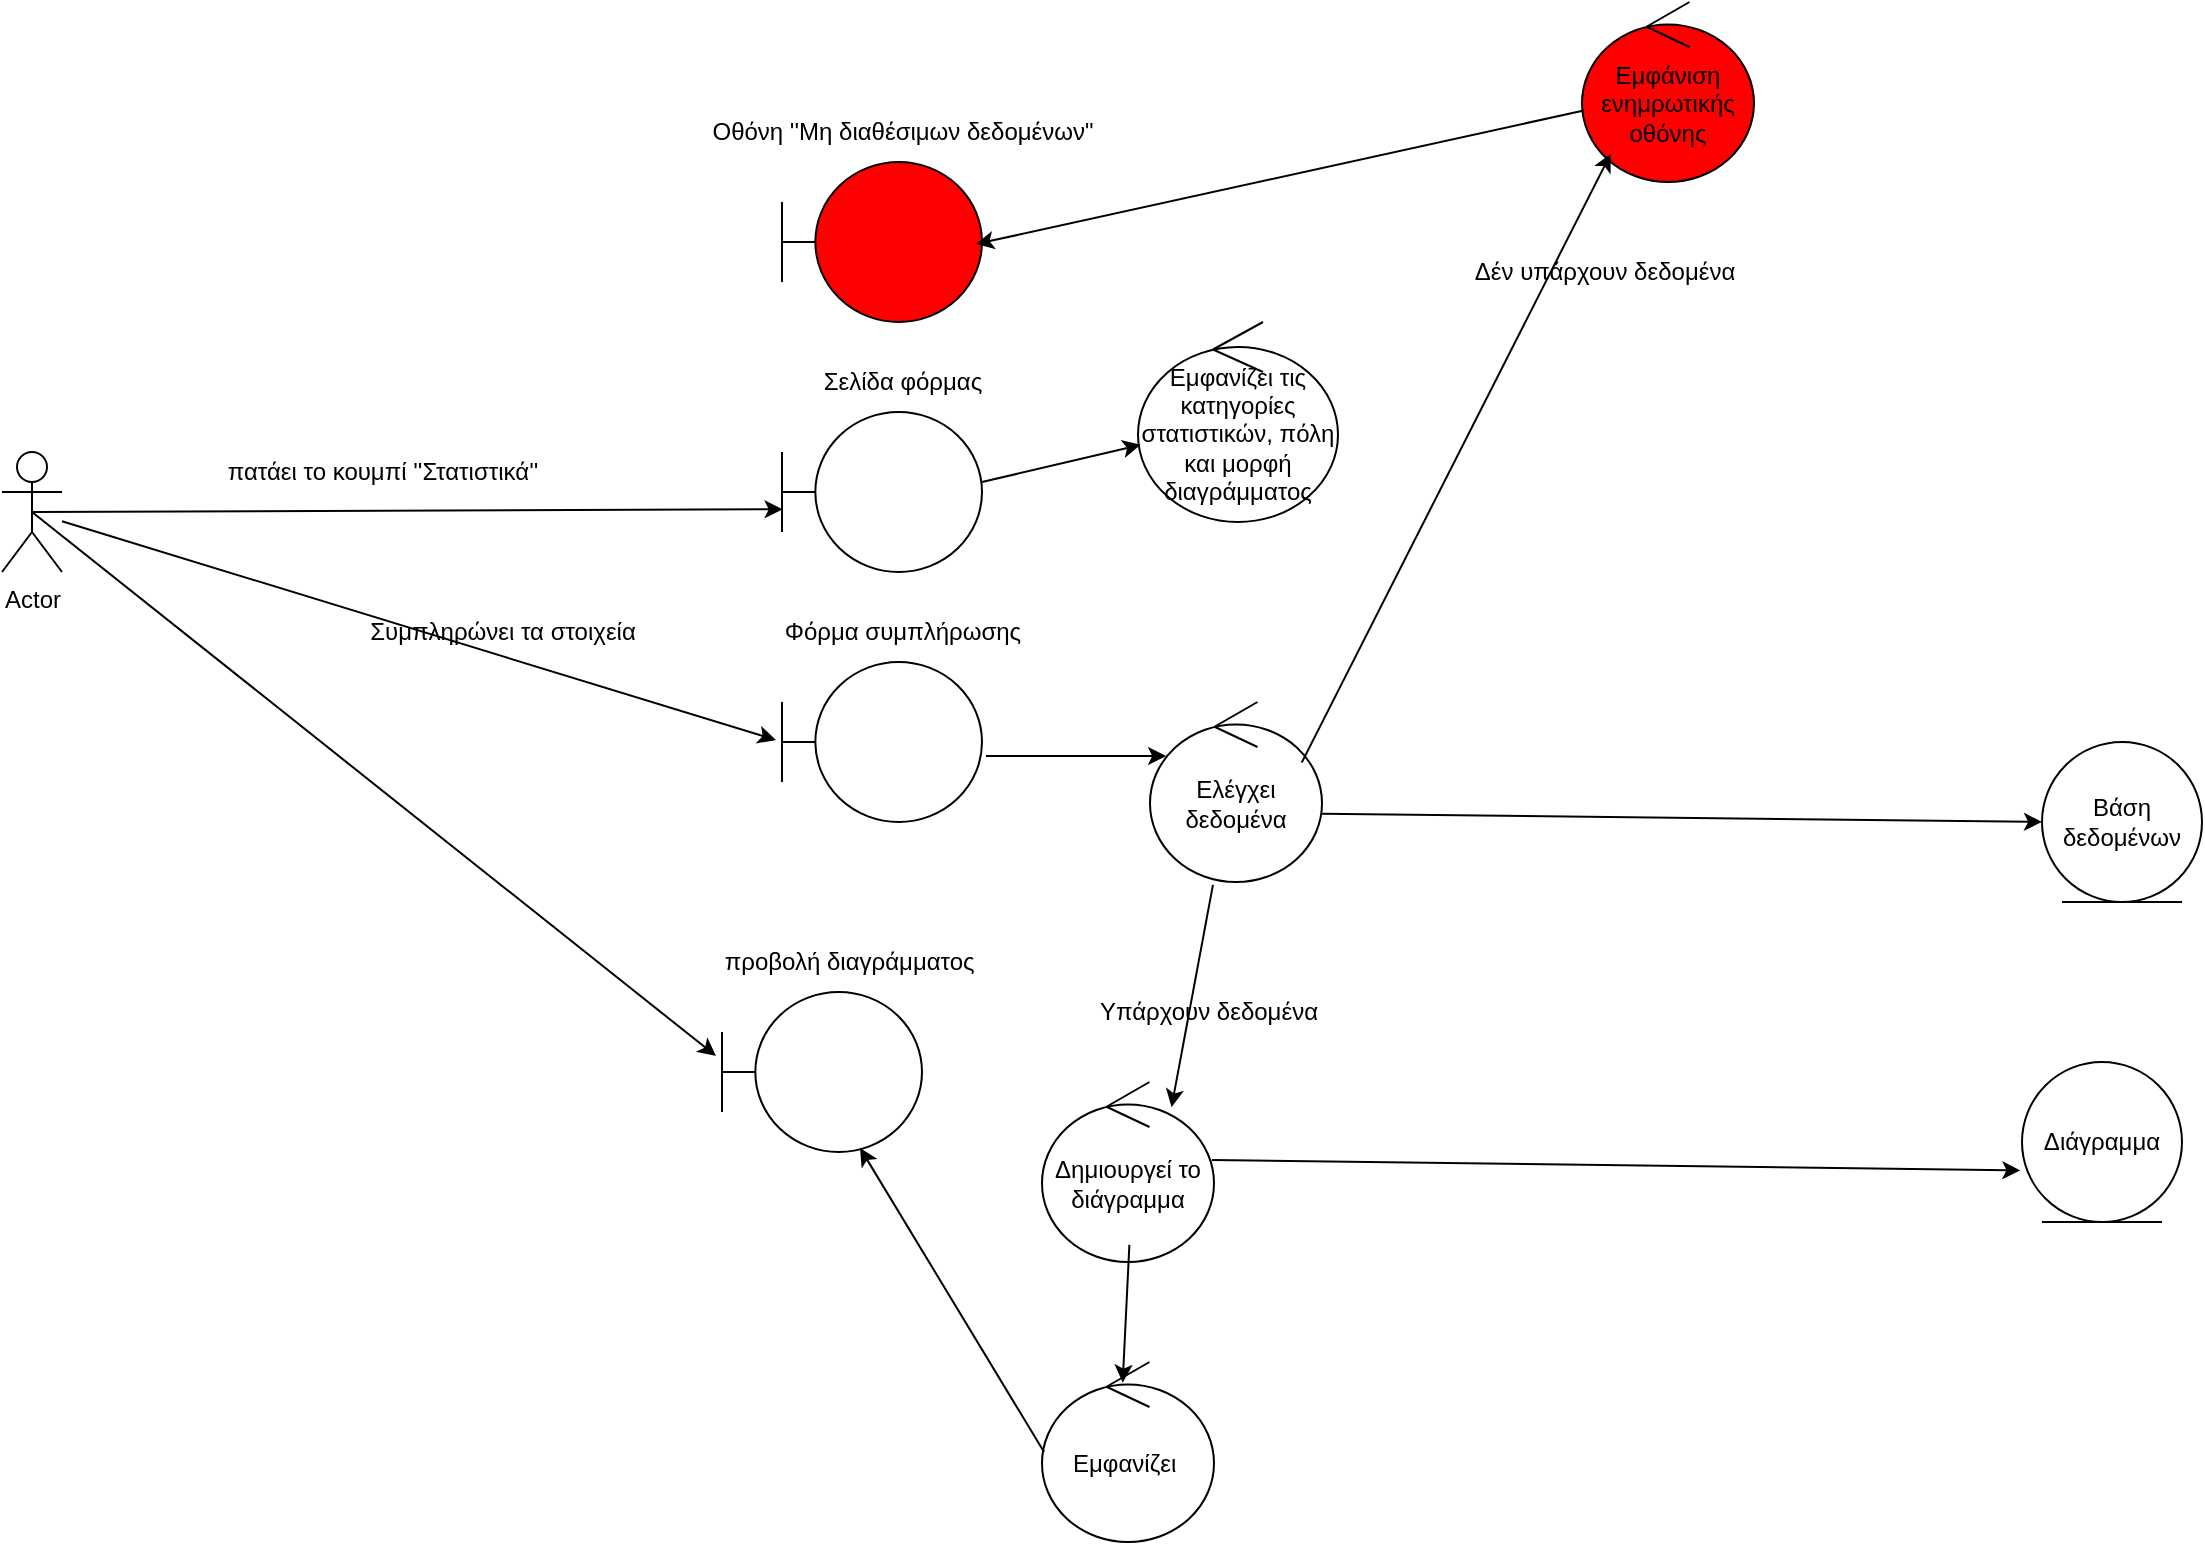 <mxfile version="26.1.1">
  <diagram name="Σελίδα-1" id="A5Q1JacKydwLoOEwqLUR">
    <mxGraphModel dx="1318" dy="626" grid="1" gridSize="10" guides="1" tooltips="1" connect="1" arrows="1" fold="1" page="1" pageScale="1" pageWidth="827" pageHeight="1169" math="0" shadow="0">
      <root>
        <mxCell id="0" />
        <mxCell id="1" parent="0" />
        <mxCell id="ZiT1qKm1ApSGOEQVXxUF-1" value="Actor" style="shape=umlActor;verticalLabelPosition=bottom;verticalAlign=top;html=1;outlineConnect=0;" vertex="1" parent="1">
          <mxGeometry x="140" y="395" width="30" height="60" as="geometry" />
        </mxCell>
        <mxCell id="ZiT1qKm1ApSGOEQVXxUF-2" value="Εμφανίζει τις κατηγορίες στατιστικών, πόλη και μορφή διαγράμματος" style="ellipse;shape=umlControl;whiteSpace=wrap;html=1;" vertex="1" parent="1">
          <mxGeometry x="708" y="330" width="100" height="100" as="geometry" />
        </mxCell>
        <mxCell id="ZiT1qKm1ApSGOEQVXxUF-3" value="" style="shape=umlBoundary;whiteSpace=wrap;html=1;" vertex="1" parent="1">
          <mxGeometry x="530" y="375" width="100" height="80" as="geometry" />
        </mxCell>
        <mxCell id="ZiT1qKm1ApSGOEQVXxUF-4" value="Σελίδα φόρμας" style="text;html=1;align=center;verticalAlign=middle;resizable=0;points=[];autosize=1;strokeColor=none;fillColor=none;" vertex="1" parent="1">
          <mxGeometry x="540" y="345" width="100" height="30" as="geometry" />
        </mxCell>
        <mxCell id="ZiT1qKm1ApSGOEQVXxUF-5" value="" style="shape=umlBoundary;whiteSpace=wrap;html=1;" vertex="1" parent="1">
          <mxGeometry x="500" y="665" width="100" height="80" as="geometry" />
        </mxCell>
        <mxCell id="ZiT1qKm1ApSGOEQVXxUF-6" value="προβολή διαγράμματος&amp;nbsp;" style="text;html=1;align=center;verticalAlign=middle;resizable=0;points=[];autosize=1;strokeColor=none;fillColor=none;" vertex="1" parent="1">
          <mxGeometry x="490" y="635" width="150" height="30" as="geometry" />
        </mxCell>
        <mxCell id="ZiT1qKm1ApSGOEQVXxUF-7" value="Διάγραμμα" style="ellipse;shape=umlEntity;whiteSpace=wrap;html=1;" vertex="1" parent="1">
          <mxGeometry x="1150" y="700" width="80" height="80" as="geometry" />
        </mxCell>
        <mxCell id="ZiT1qKm1ApSGOEQVXxUF-8" value="Βάση δεδομένων" style="ellipse;shape=umlEntity;whiteSpace=wrap;html=1;" vertex="1" parent="1">
          <mxGeometry x="1160" y="540" width="80" height="80" as="geometry" />
        </mxCell>
        <mxCell id="ZiT1qKm1ApSGOEQVXxUF-9" value="Ελέγχει δεδομένα" style="ellipse;shape=umlControl;whiteSpace=wrap;html=1;" vertex="1" parent="1">
          <mxGeometry x="714" y="520" width="86" height="90" as="geometry" />
        </mxCell>
        <mxCell id="ZiT1qKm1ApSGOEQVXxUF-10" value="Δημιουργεί το διάγραμμα" style="ellipse;shape=umlControl;whiteSpace=wrap;html=1;" vertex="1" parent="1">
          <mxGeometry x="660" y="710" width="86" height="90" as="geometry" />
        </mxCell>
        <mxCell id="ZiT1qKm1ApSGOEQVXxUF-11" value="Υπάρχουν δεδομένα" style="text;html=1;align=center;verticalAlign=middle;resizable=0;points=[];autosize=1;strokeColor=none;fillColor=none;" vertex="1" parent="1">
          <mxGeometry x="678" y="660" width="130" height="30" as="geometry" />
        </mxCell>
        <mxCell id="ZiT1qKm1ApSGOEQVXxUF-12" value="Εμφανίζει&amp;nbsp;" style="ellipse;shape=umlControl;whiteSpace=wrap;html=1;" vertex="1" parent="1">
          <mxGeometry x="660" y="850" width="86" height="90" as="geometry" />
        </mxCell>
        <mxCell id="ZiT1qKm1ApSGOEQVXxUF-13" value="Δέν υπάρχουν δεδομένα" style="text;html=1;align=center;verticalAlign=middle;resizable=0;points=[];autosize=1;strokeColor=none;fillColor=none;" vertex="1" parent="1">
          <mxGeometry x="866" y="290" width="150" height="30" as="geometry" />
        </mxCell>
        <mxCell id="ZiT1qKm1ApSGOEQVXxUF-14" value="Εμφάνιση ενημρωτικής οθόνης" style="ellipse;shape=umlControl;whiteSpace=wrap;html=1;fillColor=#FF0000;" vertex="1" parent="1">
          <mxGeometry x="930" y="170" width="86" height="90" as="geometry" />
        </mxCell>
        <mxCell id="ZiT1qKm1ApSGOEQVXxUF-15" value="" style="shape=umlBoundary;whiteSpace=wrap;html=1;fillColor=#FF0000;" vertex="1" parent="1">
          <mxGeometry x="530" y="250" width="100" height="80" as="geometry" />
        </mxCell>
        <mxCell id="ZiT1qKm1ApSGOEQVXxUF-16" value="Οθόνη &#39;&#39;Μη διαθέσιμων δεδομένων&quot;" style="text;html=1;align=center;verticalAlign=middle;resizable=0;points=[];autosize=1;strokeColor=none;fillColor=none;" vertex="1" parent="1">
          <mxGeometry x="485" y="220" width="210" height="30" as="geometry" />
        </mxCell>
        <mxCell id="ZiT1qKm1ApSGOEQVXxUF-17" value="" style="endArrow=classic;html=1;rounded=0;exitX=0.5;exitY=0.5;exitDx=0;exitDy=0;exitPerimeter=0;entryX=0.003;entryY=0.608;entryDx=0;entryDy=0;entryPerimeter=0;" edge="1" parent="1" source="ZiT1qKm1ApSGOEQVXxUF-1" target="ZiT1qKm1ApSGOEQVXxUF-3">
          <mxGeometry width="50" height="50" relative="1" as="geometry">
            <mxPoint x="680" y="550" as="sourcePoint" />
            <mxPoint x="500" y="530" as="targetPoint" />
          </mxGeometry>
        </mxCell>
        <mxCell id="ZiT1qKm1ApSGOEQVXxUF-18" value="" style="endArrow=classic;html=1;rounded=0;exitX=0.5;exitY=0.5;exitDx=0;exitDy=0;exitPerimeter=0;entryX=-0.03;entryY=0.4;entryDx=0;entryDy=0;entryPerimeter=0;" edge="1" parent="1" source="ZiT1qKm1ApSGOEQVXxUF-1" target="ZiT1qKm1ApSGOEQVXxUF-5">
          <mxGeometry width="50" height="50" relative="1" as="geometry">
            <mxPoint x="680" y="550" as="sourcePoint" />
            <mxPoint x="730" y="500" as="targetPoint" />
          </mxGeometry>
        </mxCell>
        <mxCell id="ZiT1qKm1ApSGOEQVXxUF-19" value="" style="endArrow=classic;html=1;rounded=0;exitX=1;exitY=0.438;exitDx=0;exitDy=0;exitPerimeter=0;" edge="1" parent="1" source="ZiT1qKm1ApSGOEQVXxUF-3" target="ZiT1qKm1ApSGOEQVXxUF-2">
          <mxGeometry width="50" height="50" relative="1" as="geometry">
            <mxPoint x="680" y="550" as="sourcePoint" />
            <mxPoint x="699" y="360" as="targetPoint" />
          </mxGeometry>
        </mxCell>
        <mxCell id="ZiT1qKm1ApSGOEQVXxUF-20" value="" style="endArrow=classic;html=1;rounded=0;entryX=0.094;entryY=0.3;entryDx=0;entryDy=0;entryPerimeter=0;exitX=1.02;exitY=0.588;exitDx=0;exitDy=0;exitPerimeter=0;" edge="1" parent="1" source="ZiT1qKm1ApSGOEQVXxUF-28" target="ZiT1qKm1ApSGOEQVXxUF-9">
          <mxGeometry width="50" height="50" relative="1" as="geometry">
            <mxPoint x="780" y="480" as="sourcePoint" />
            <mxPoint x="730" y="500" as="targetPoint" />
          </mxGeometry>
        </mxCell>
        <mxCell id="ZiT1qKm1ApSGOEQVXxUF-21" value="" style="endArrow=classic;html=1;rounded=0;exitX=0.999;exitY=0.621;exitDx=0;exitDy=0;exitPerimeter=0;entryX=0;entryY=0.5;entryDx=0;entryDy=0;" edge="1" parent="1" source="ZiT1qKm1ApSGOEQVXxUF-9" target="ZiT1qKm1ApSGOEQVXxUF-8">
          <mxGeometry width="50" height="50" relative="1" as="geometry">
            <mxPoint x="680" y="550" as="sourcePoint" />
            <mxPoint x="730" y="500" as="targetPoint" />
          </mxGeometry>
        </mxCell>
        <mxCell id="ZiT1qKm1ApSGOEQVXxUF-22" value="" style="endArrow=classic;html=1;rounded=0;exitX=0.988;exitY=0.433;exitDx=0;exitDy=0;exitPerimeter=0;entryX=-0.01;entryY=0.678;entryDx=0;entryDy=0;entryPerimeter=0;" edge="1" parent="1" source="ZiT1qKm1ApSGOEQVXxUF-10" target="ZiT1qKm1ApSGOEQVXxUF-7">
          <mxGeometry width="50" height="50" relative="1" as="geometry">
            <mxPoint x="680" y="550" as="sourcePoint" />
            <mxPoint x="730" y="500" as="targetPoint" />
          </mxGeometry>
        </mxCell>
        <mxCell id="ZiT1qKm1ApSGOEQVXxUF-23" value="" style="endArrow=classic;html=1;rounded=0;exitX=0.508;exitY=0.905;exitDx=0;exitDy=0;exitPerimeter=0;entryX=0.469;entryY=0.115;entryDx=0;entryDy=0;entryPerimeter=0;" edge="1" parent="1" source="ZiT1qKm1ApSGOEQVXxUF-10" target="ZiT1qKm1ApSGOEQVXxUF-12">
          <mxGeometry width="50" height="50" relative="1" as="geometry">
            <mxPoint x="680" y="550" as="sourcePoint" />
            <mxPoint x="730" y="500" as="targetPoint" />
          </mxGeometry>
        </mxCell>
        <mxCell id="ZiT1qKm1ApSGOEQVXxUF-24" value="" style="endArrow=classic;html=1;rounded=0;exitX=0.366;exitY=1.016;exitDx=0;exitDy=0;exitPerimeter=0;entryX=0.753;entryY=0.14;entryDx=0;entryDy=0;entryPerimeter=0;" edge="1" parent="1" source="ZiT1qKm1ApSGOEQVXxUF-9" target="ZiT1qKm1ApSGOEQVXxUF-10">
          <mxGeometry width="50" height="50" relative="1" as="geometry">
            <mxPoint x="680" y="550" as="sourcePoint" />
            <mxPoint x="730" y="500" as="targetPoint" />
          </mxGeometry>
        </mxCell>
        <mxCell id="ZiT1qKm1ApSGOEQVXxUF-25" value="" style="endArrow=classic;html=1;rounded=0;exitX=0.882;exitY=0.337;exitDx=0;exitDy=0;exitPerimeter=0;entryX=0.167;entryY=0.843;entryDx=0;entryDy=0;entryPerimeter=0;" edge="1" parent="1" source="ZiT1qKm1ApSGOEQVXxUF-9" target="ZiT1qKm1ApSGOEQVXxUF-14">
          <mxGeometry width="50" height="50" relative="1" as="geometry">
            <mxPoint x="680" y="550" as="sourcePoint" />
            <mxPoint x="730" y="500" as="targetPoint" />
          </mxGeometry>
        </mxCell>
        <mxCell id="ZiT1qKm1ApSGOEQVXxUF-26" value="πατάει το κουμπί &#39;&#39;Στατιστικά&#39;&#39;" style="text;html=1;align=center;verticalAlign=middle;resizable=0;points=[];autosize=1;strokeColor=none;fillColor=none;" vertex="1" parent="1">
          <mxGeometry x="240" y="390" width="180" height="30" as="geometry" />
        </mxCell>
        <mxCell id="ZiT1qKm1ApSGOEQVXxUF-27" value="" style="endArrow=classic;html=1;rounded=0;entryX=-0.03;entryY=0.488;entryDx=0;entryDy=0;entryPerimeter=0;" edge="1" parent="1" source="ZiT1qKm1ApSGOEQVXxUF-1" target="ZiT1qKm1ApSGOEQVXxUF-28">
          <mxGeometry width="50" height="50" relative="1" as="geometry">
            <mxPoint x="270" y="500" as="sourcePoint" />
            <mxPoint x="630" y="509" as="targetPoint" />
          </mxGeometry>
        </mxCell>
        <mxCell id="ZiT1qKm1ApSGOEQVXxUF-28" value="" style="shape=umlBoundary;whiteSpace=wrap;html=1;" vertex="1" parent="1">
          <mxGeometry x="530" y="500" width="100" height="80" as="geometry" />
        </mxCell>
        <mxCell id="ZiT1qKm1ApSGOEQVXxUF-29" value="Φόρμα συμπλήρωσης" style="text;html=1;align=center;verticalAlign=middle;resizable=0;points=[];autosize=1;strokeColor=none;fillColor=none;" vertex="1" parent="1">
          <mxGeometry x="520" y="470" width="140" height="30" as="geometry" />
        </mxCell>
        <mxCell id="ZiT1qKm1ApSGOEQVXxUF-30" value="Συμπληρώνει τα στοιχεία" style="text;html=1;align=center;verticalAlign=middle;resizable=0;points=[];autosize=1;strokeColor=none;fillColor=none;" vertex="1" parent="1">
          <mxGeometry x="310" y="470" width="160" height="30" as="geometry" />
        </mxCell>
        <mxCell id="ZiT1qKm1ApSGOEQVXxUF-31" value="" style="endArrow=classic;html=1;rounded=0;exitX=0.012;exitY=0.5;exitDx=0;exitDy=0;exitPerimeter=0;entryX=0.69;entryY=0.975;entryDx=0;entryDy=0;entryPerimeter=0;" edge="1" parent="1" source="ZiT1qKm1ApSGOEQVXxUF-12" target="ZiT1qKm1ApSGOEQVXxUF-5">
          <mxGeometry width="50" height="50" relative="1" as="geometry">
            <mxPoint x="604" y="810" as="sourcePoint" />
            <mxPoint x="600" y="879" as="targetPoint" />
          </mxGeometry>
        </mxCell>
        <mxCell id="ZiT1qKm1ApSGOEQVXxUF-32" value="" style="endArrow=classic;html=1;rounded=0;entryX=0.97;entryY=0.513;entryDx=0;entryDy=0;entryPerimeter=0;" edge="1" parent="1" source="ZiT1qKm1ApSGOEQVXxUF-14" target="ZiT1qKm1ApSGOEQVXxUF-15">
          <mxGeometry width="50" height="50" relative="1" as="geometry">
            <mxPoint x="800" y="560" as="sourcePoint" />
            <mxPoint x="640" y="290" as="targetPoint" />
          </mxGeometry>
        </mxCell>
      </root>
    </mxGraphModel>
  </diagram>
</mxfile>
